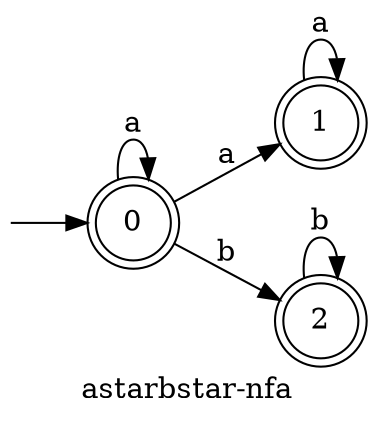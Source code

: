 digraph finite_state_machine {
  rankdir=LR;  
  size="8,5"  label="astarbstar-nfa"  node [shape = doublecircle]; 0 1 2;
  node [shape = circle];
  __I__ [label="", style=invis, width=0]
  __I__ -> 0
  0 -> 1 [label = a];
  0 -> 0 [label = a];
  0 -> 2 [label = b];
  1 -> 1 [label = a];
  2 -> 2 [label = b];
}
